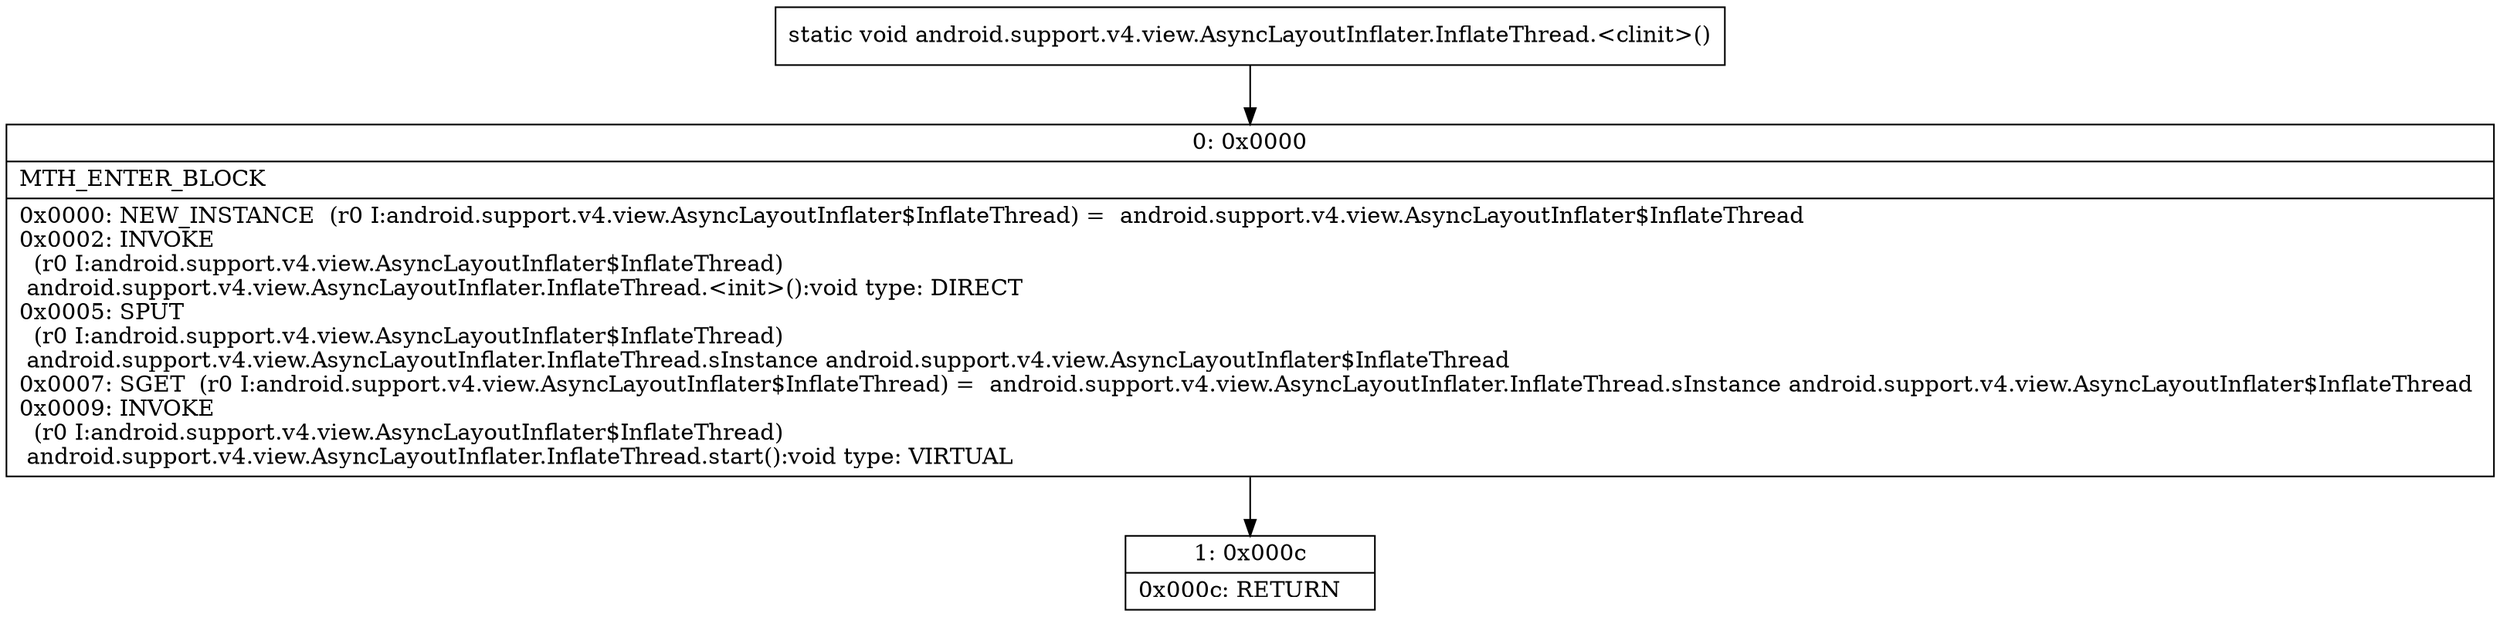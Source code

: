 digraph "CFG forandroid.support.v4.view.AsyncLayoutInflater.InflateThread.\<clinit\>()V" {
Node_0 [shape=record,label="{0\:\ 0x0000|MTH_ENTER_BLOCK\l|0x0000: NEW_INSTANCE  (r0 I:android.support.v4.view.AsyncLayoutInflater$InflateThread) =  android.support.v4.view.AsyncLayoutInflater$InflateThread \l0x0002: INVOKE  \l  (r0 I:android.support.v4.view.AsyncLayoutInflater$InflateThread)\l android.support.v4.view.AsyncLayoutInflater.InflateThread.\<init\>():void type: DIRECT \l0x0005: SPUT  \l  (r0 I:android.support.v4.view.AsyncLayoutInflater$InflateThread)\l android.support.v4.view.AsyncLayoutInflater.InflateThread.sInstance android.support.v4.view.AsyncLayoutInflater$InflateThread \l0x0007: SGET  (r0 I:android.support.v4.view.AsyncLayoutInflater$InflateThread) =  android.support.v4.view.AsyncLayoutInflater.InflateThread.sInstance android.support.v4.view.AsyncLayoutInflater$InflateThread \l0x0009: INVOKE  \l  (r0 I:android.support.v4.view.AsyncLayoutInflater$InflateThread)\l android.support.v4.view.AsyncLayoutInflater.InflateThread.start():void type: VIRTUAL \l}"];
Node_1 [shape=record,label="{1\:\ 0x000c|0x000c: RETURN   \l}"];
MethodNode[shape=record,label="{static void android.support.v4.view.AsyncLayoutInflater.InflateThread.\<clinit\>() }"];
MethodNode -> Node_0;
Node_0 -> Node_1;
}

